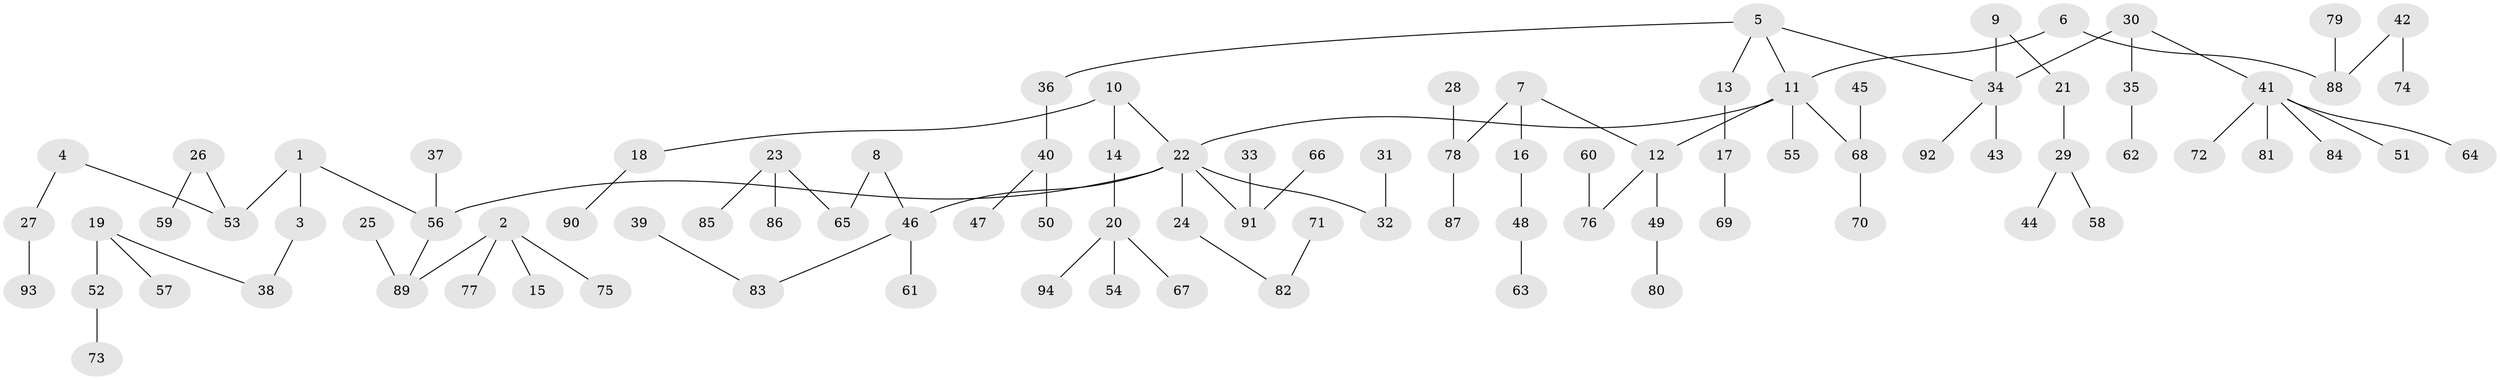 // original degree distribution, {1: 0.5223880597014925, 4: 0.07462686567164178, 5: 0.022388059701492536, 8: 0.007462686567164179, 2: 0.208955223880597, 7: 0.014925373134328358, 3: 0.1417910447761194, 6: 0.007462686567164179}
// Generated by graph-tools (version 1.1) at 2025/37/03/04/25 23:37:23]
// undirected, 94 vertices, 93 edges
graph export_dot {
  node [color=gray90,style=filled];
  1;
  2;
  3;
  4;
  5;
  6;
  7;
  8;
  9;
  10;
  11;
  12;
  13;
  14;
  15;
  16;
  17;
  18;
  19;
  20;
  21;
  22;
  23;
  24;
  25;
  26;
  27;
  28;
  29;
  30;
  31;
  32;
  33;
  34;
  35;
  36;
  37;
  38;
  39;
  40;
  41;
  42;
  43;
  44;
  45;
  46;
  47;
  48;
  49;
  50;
  51;
  52;
  53;
  54;
  55;
  56;
  57;
  58;
  59;
  60;
  61;
  62;
  63;
  64;
  65;
  66;
  67;
  68;
  69;
  70;
  71;
  72;
  73;
  74;
  75;
  76;
  77;
  78;
  79;
  80;
  81;
  82;
  83;
  84;
  85;
  86;
  87;
  88;
  89;
  90;
  91;
  92;
  93;
  94;
  1 -- 3 [weight=1.0];
  1 -- 53 [weight=1.0];
  1 -- 56 [weight=1.0];
  2 -- 15 [weight=1.0];
  2 -- 75 [weight=1.0];
  2 -- 77 [weight=1.0];
  2 -- 89 [weight=1.0];
  3 -- 38 [weight=1.0];
  4 -- 27 [weight=1.0];
  4 -- 53 [weight=1.0];
  5 -- 11 [weight=1.0];
  5 -- 13 [weight=1.0];
  5 -- 34 [weight=1.0];
  5 -- 36 [weight=1.0];
  6 -- 11 [weight=1.0];
  6 -- 88 [weight=1.0];
  7 -- 12 [weight=1.0];
  7 -- 16 [weight=1.0];
  7 -- 78 [weight=1.0];
  8 -- 46 [weight=1.0];
  8 -- 65 [weight=1.0];
  9 -- 21 [weight=1.0];
  9 -- 34 [weight=1.0];
  10 -- 14 [weight=1.0];
  10 -- 18 [weight=1.0];
  10 -- 22 [weight=1.0];
  11 -- 12 [weight=1.0];
  11 -- 22 [weight=1.0];
  11 -- 55 [weight=1.0];
  11 -- 68 [weight=1.0];
  12 -- 49 [weight=1.0];
  12 -- 76 [weight=1.0];
  13 -- 17 [weight=1.0];
  14 -- 20 [weight=1.0];
  16 -- 48 [weight=1.0];
  17 -- 69 [weight=1.0];
  18 -- 90 [weight=1.0];
  19 -- 38 [weight=1.0];
  19 -- 52 [weight=1.0];
  19 -- 57 [weight=1.0];
  20 -- 54 [weight=1.0];
  20 -- 67 [weight=1.0];
  20 -- 94 [weight=1.0];
  21 -- 29 [weight=1.0];
  22 -- 24 [weight=1.0];
  22 -- 32 [weight=1.0];
  22 -- 46 [weight=1.0];
  22 -- 56 [weight=1.0];
  22 -- 91 [weight=1.0];
  23 -- 65 [weight=1.0];
  23 -- 85 [weight=1.0];
  23 -- 86 [weight=1.0];
  24 -- 82 [weight=1.0];
  25 -- 89 [weight=1.0];
  26 -- 53 [weight=1.0];
  26 -- 59 [weight=1.0];
  27 -- 93 [weight=1.0];
  28 -- 78 [weight=1.0];
  29 -- 44 [weight=1.0];
  29 -- 58 [weight=1.0];
  30 -- 34 [weight=1.0];
  30 -- 35 [weight=1.0];
  30 -- 41 [weight=1.0];
  31 -- 32 [weight=1.0];
  33 -- 91 [weight=1.0];
  34 -- 43 [weight=1.0];
  34 -- 92 [weight=1.0];
  35 -- 62 [weight=1.0];
  36 -- 40 [weight=1.0];
  37 -- 56 [weight=1.0];
  39 -- 83 [weight=1.0];
  40 -- 47 [weight=1.0];
  40 -- 50 [weight=1.0];
  41 -- 51 [weight=1.0];
  41 -- 64 [weight=1.0];
  41 -- 72 [weight=1.0];
  41 -- 81 [weight=1.0];
  41 -- 84 [weight=1.0];
  42 -- 74 [weight=1.0];
  42 -- 88 [weight=1.0];
  45 -- 68 [weight=1.0];
  46 -- 61 [weight=1.0];
  46 -- 83 [weight=1.0];
  48 -- 63 [weight=1.0];
  49 -- 80 [weight=1.0];
  52 -- 73 [weight=1.0];
  56 -- 89 [weight=1.0];
  60 -- 76 [weight=1.0];
  66 -- 91 [weight=1.0];
  68 -- 70 [weight=1.0];
  71 -- 82 [weight=1.0];
  78 -- 87 [weight=1.0];
  79 -- 88 [weight=1.0];
}
